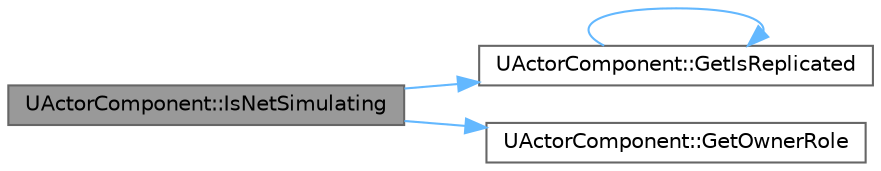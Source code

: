 digraph "UActorComponent::IsNetSimulating"
{
 // INTERACTIVE_SVG=YES
 // LATEX_PDF_SIZE
  bgcolor="transparent";
  edge [fontname=Helvetica,fontsize=10,labelfontname=Helvetica,labelfontsize=10];
  node [fontname=Helvetica,fontsize=10,shape=box,height=0.2,width=0.4];
  rankdir="LR";
  Node1 [id="Node000001",label="UActorComponent::IsNetSimulating",height=0.2,width=0.4,color="gray40", fillcolor="grey60", style="filled", fontcolor="black",tooltip="Returns true if we are replicating and this client is not authoritative."];
  Node1 -> Node2 [id="edge1_Node000001_Node000002",color="steelblue1",style="solid",tooltip=" "];
  Node2 [id="Node000002",label="UActorComponent::GetIsReplicated",height=0.2,width=0.4,color="grey40", fillcolor="white", style="filled",URL="$df/db5/classUActorComponent.html#a3b91727eeacd3e7299d6295037be21ce",tooltip="Returns whether replication is enabled or not."];
  Node2 -> Node2 [id="edge2_Node000002_Node000002",color="steelblue1",style="solid",tooltip=" "];
  Node1 -> Node3 [id="edge3_Node000001_Node000003",color="steelblue1",style="solid",tooltip=" "];
  Node3 [id="Node000003",label="UActorComponent::GetOwnerRole",height=0.2,width=0.4,color="grey40", fillcolor="white", style="filled",URL="$df/db5/classUActorComponent.html#a5f75cace9726a6e28a44db1be074fbba",tooltip="Get the network role of the Owner, or ROLE_None if there is no owner."];
}
